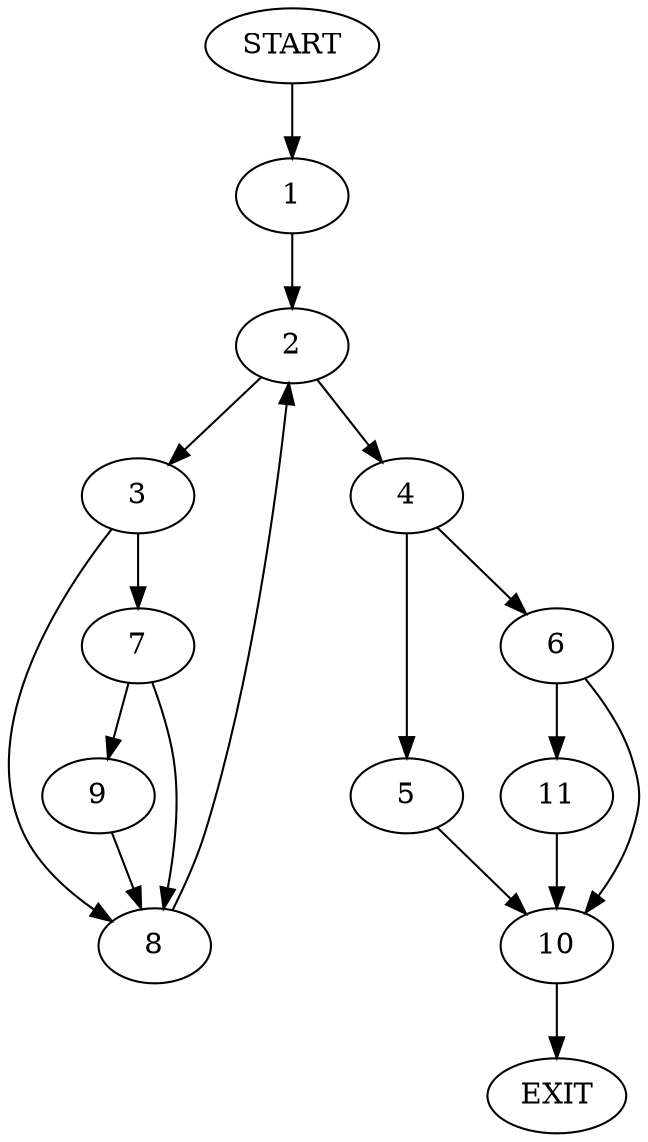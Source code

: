 digraph {
0 [label="START"]
12 [label="EXIT"]
0 -> 1
1 -> 2
2 -> 3
2 -> 4
4 -> 5
4 -> 6
3 -> 7
3 -> 8
7 -> 9
7 -> 8
8 -> 2
9 -> 8
5 -> 10
6 -> 11
6 -> 10
10 -> 12
11 -> 10
}
